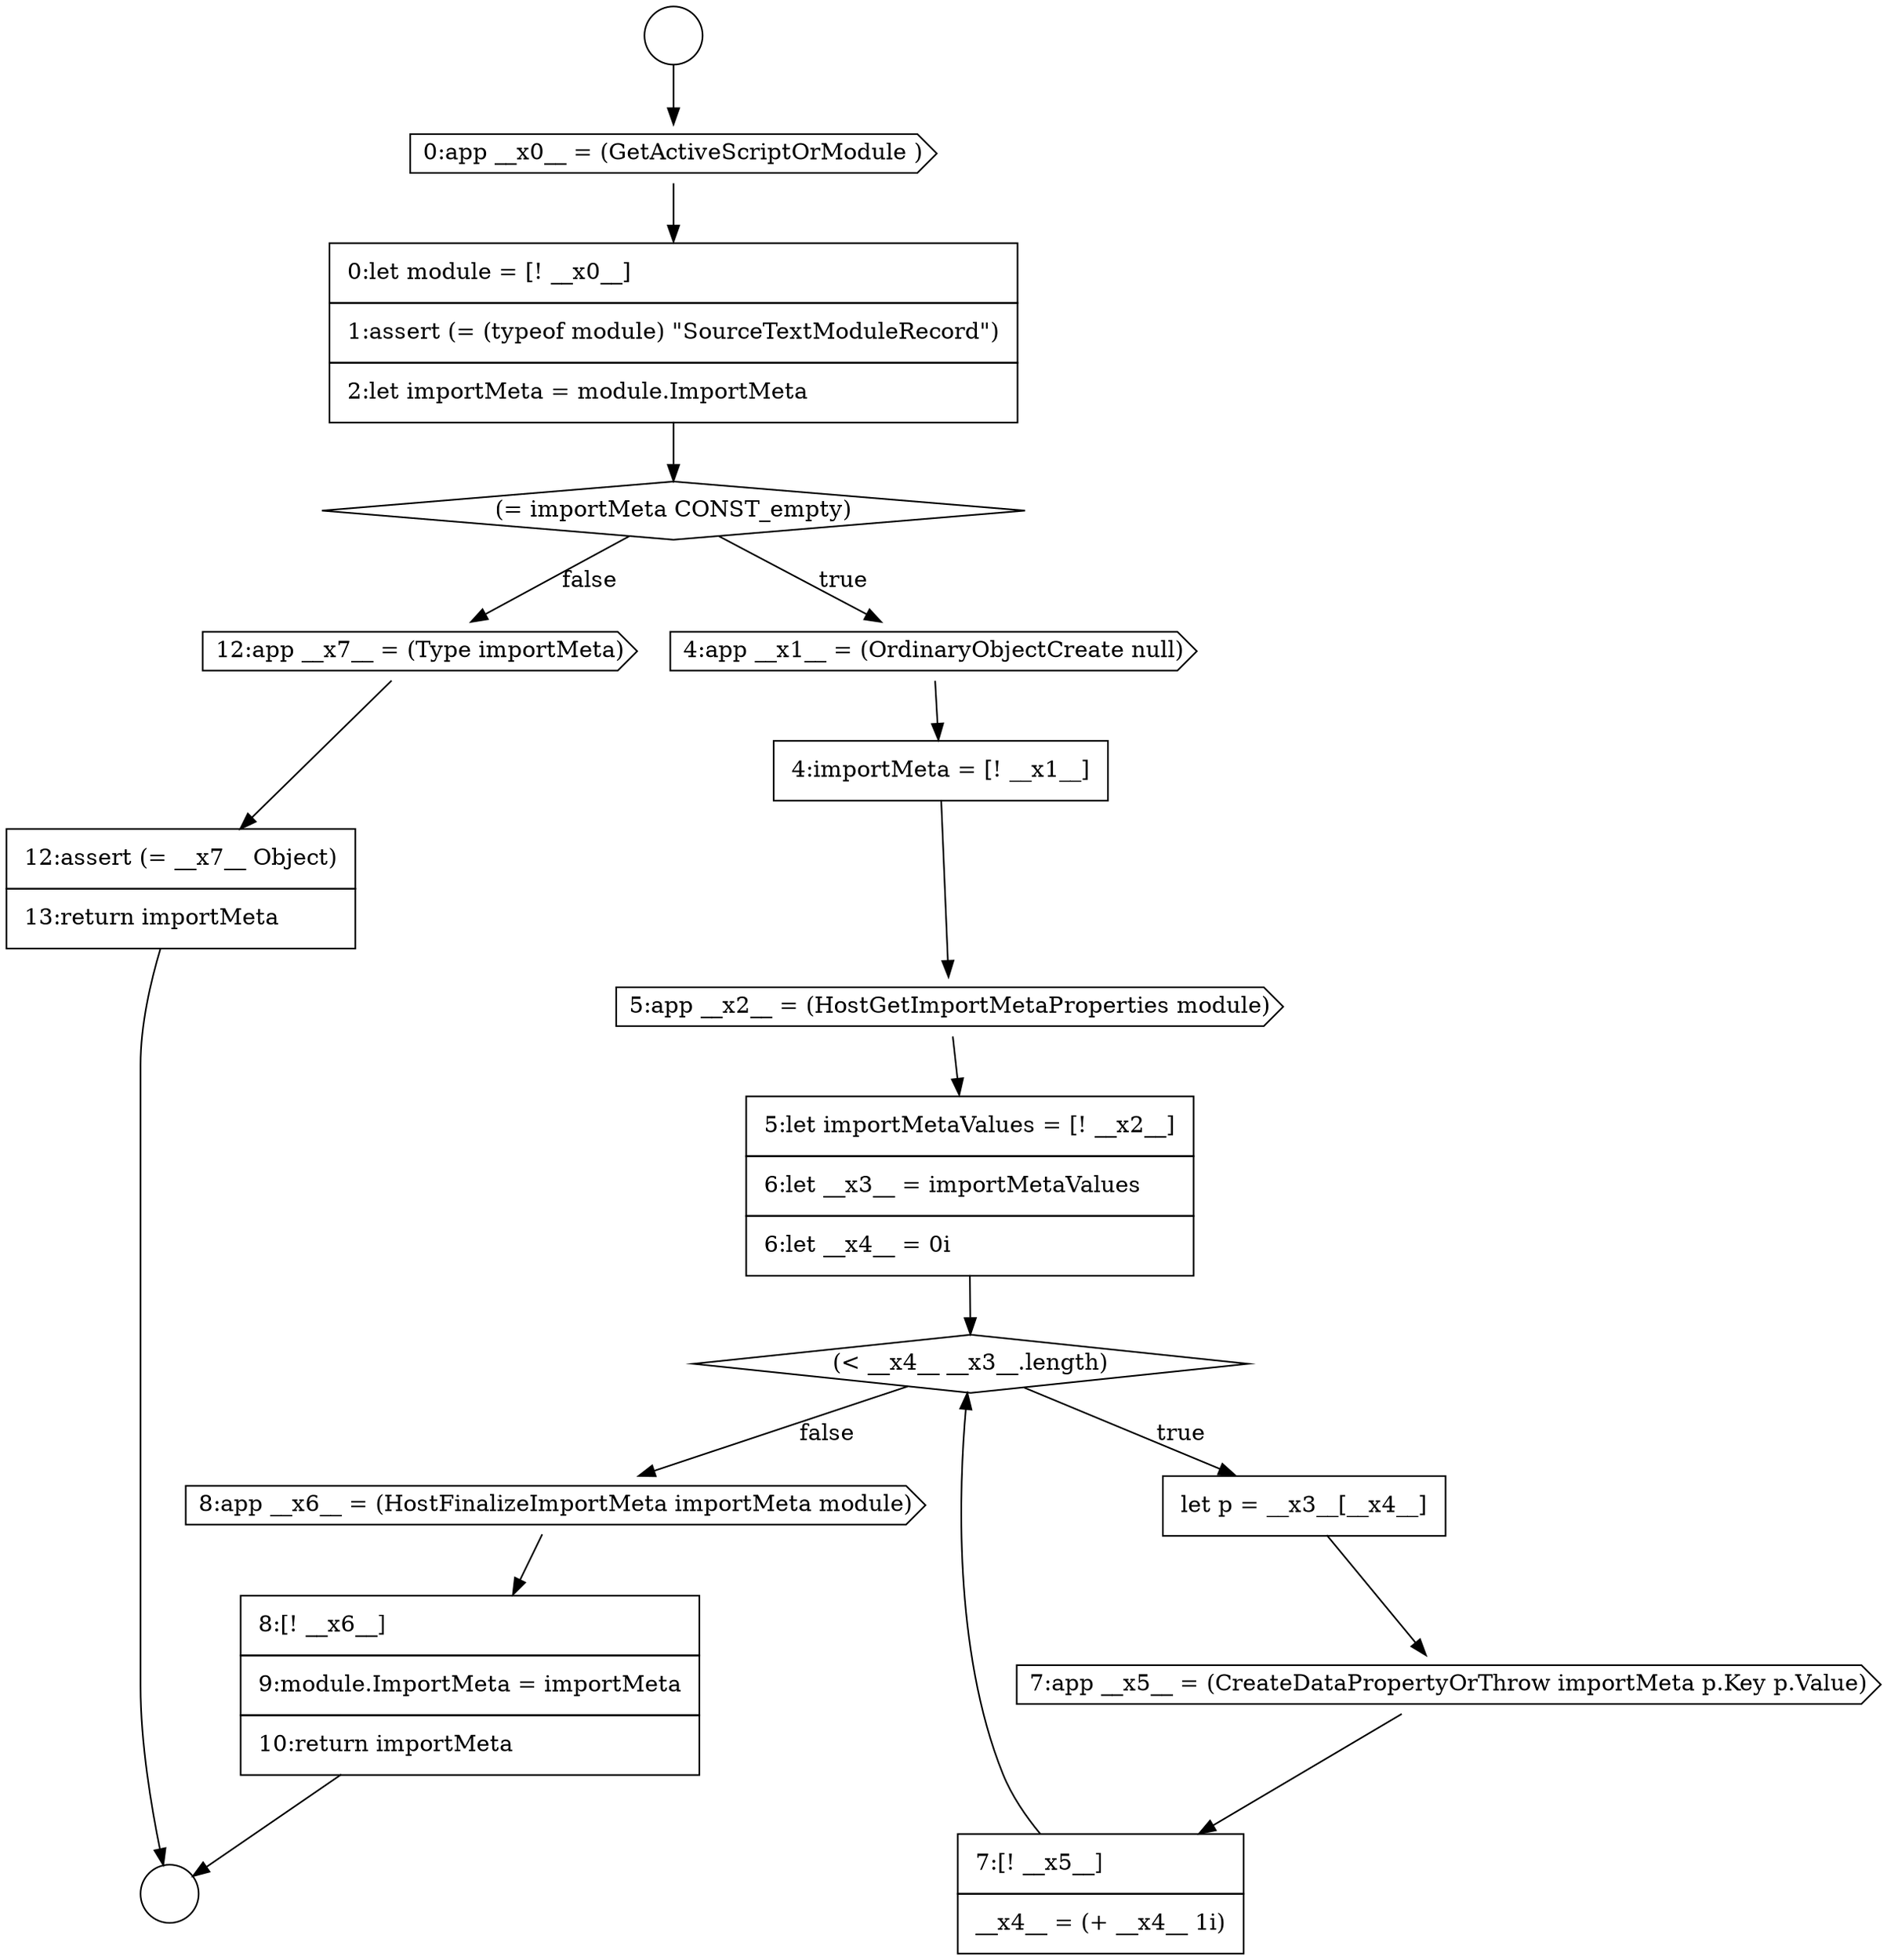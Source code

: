 digraph {
  node4973 [shape=none, margin=0, label=<<font color="black">
    <table border="0" cellborder="1" cellspacing="0" cellpadding="10">
      <tr><td align="left">5:let importMetaValues = [! __x2__]</td></tr>
      <tr><td align="left">6:let __x3__ = importMetaValues</td></tr>
      <tr><td align="left">6:let __x4__ = 0i</td></tr>
    </table>
  </font>> color="black" fillcolor="white" style=filled]
  node4980 [shape=cds, label=<<font color="black">12:app __x7__ = (Type importMeta)</font>> color="black" fillcolor="white" style=filled]
  node4967 [shape=cds, label=<<font color="black">0:app __x0__ = (GetActiveScriptOrModule )</font>> color="black" fillcolor="white" style=filled]
  node4979 [shape=none, margin=0, label=<<font color="black">
    <table border="0" cellborder="1" cellspacing="0" cellpadding="10">
      <tr><td align="left">8:[! __x6__]</td></tr>
      <tr><td align="left">9:module.ImportMeta = importMeta</td></tr>
      <tr><td align="left">10:return importMeta</td></tr>
    </table>
  </font>> color="black" fillcolor="white" style=filled]
  node4974 [shape=diamond, label=<<font color="black">(&lt; __x4__ __x3__.length)</font>> color="black" fillcolor="white" style=filled]
  node4970 [shape=cds, label=<<font color="black">4:app __x1__ = (OrdinaryObjectCreate null)</font>> color="black" fillcolor="white" style=filled]
  node4966 [shape=circle label=" " color="black" fillcolor="white" style=filled]
  node4975 [shape=none, margin=0, label=<<font color="black">
    <table border="0" cellborder="1" cellspacing="0" cellpadding="10">
      <tr><td align="left">let p = __x3__[__x4__]</td></tr>
    </table>
  </font>> color="black" fillcolor="white" style=filled]
  node4978 [shape=cds, label=<<font color="black">8:app __x6__ = (HostFinalizeImportMeta importMeta module)</font>> color="black" fillcolor="white" style=filled]
  node4965 [shape=circle label=" " color="black" fillcolor="white" style=filled]
  node4971 [shape=none, margin=0, label=<<font color="black">
    <table border="0" cellborder="1" cellspacing="0" cellpadding="10">
      <tr><td align="left">4:importMeta = [! __x1__]</td></tr>
    </table>
  </font>> color="black" fillcolor="white" style=filled]
  node4976 [shape=cds, label=<<font color="black">7:app __x5__ = (CreateDataPropertyOrThrow importMeta p.Key p.Value)</font>> color="black" fillcolor="white" style=filled]
  node4969 [shape=diamond, label=<<font color="black">(= importMeta CONST_empty)</font>> color="black" fillcolor="white" style=filled]
  node4972 [shape=cds, label=<<font color="black">5:app __x2__ = (HostGetImportMetaProperties module)</font>> color="black" fillcolor="white" style=filled]
  node4977 [shape=none, margin=0, label=<<font color="black">
    <table border="0" cellborder="1" cellspacing="0" cellpadding="10">
      <tr><td align="left">7:[! __x5__]</td></tr>
      <tr><td align="left">__x4__ = (+ __x4__ 1i)</td></tr>
    </table>
  </font>> color="black" fillcolor="white" style=filled]
  node4981 [shape=none, margin=0, label=<<font color="black">
    <table border="0" cellborder="1" cellspacing="0" cellpadding="10">
      <tr><td align="left">12:assert (= __x7__ Object)</td></tr>
      <tr><td align="left">13:return importMeta</td></tr>
    </table>
  </font>> color="black" fillcolor="white" style=filled]
  node4968 [shape=none, margin=0, label=<<font color="black">
    <table border="0" cellborder="1" cellspacing="0" cellpadding="10">
      <tr><td align="left">0:let module = [! __x0__]</td></tr>
      <tr><td align="left">1:assert (= (typeof module) &quot;SourceTextModuleRecord&quot;)</td></tr>
      <tr><td align="left">2:let importMeta = module.ImportMeta</td></tr>
    </table>
  </font>> color="black" fillcolor="white" style=filled]
  node4974 -> node4975 [label=<<font color="black">true</font>> color="black"]
  node4974 -> node4978 [label=<<font color="black">false</font>> color="black"]
  node4979 -> node4966 [ color="black"]
  node4965 -> node4967 [ color="black"]
  node4971 -> node4972 [ color="black"]
  node4968 -> node4969 [ color="black"]
  node4969 -> node4970 [label=<<font color="black">true</font>> color="black"]
  node4969 -> node4980 [label=<<font color="black">false</font>> color="black"]
  node4980 -> node4981 [ color="black"]
  node4977 -> node4974 [ color="black"]
  node4973 -> node4974 [ color="black"]
  node4970 -> node4971 [ color="black"]
  node4981 -> node4966 [ color="black"]
  node4967 -> node4968 [ color="black"]
  node4976 -> node4977 [ color="black"]
  node4978 -> node4979 [ color="black"]
  node4972 -> node4973 [ color="black"]
  node4975 -> node4976 [ color="black"]
}
